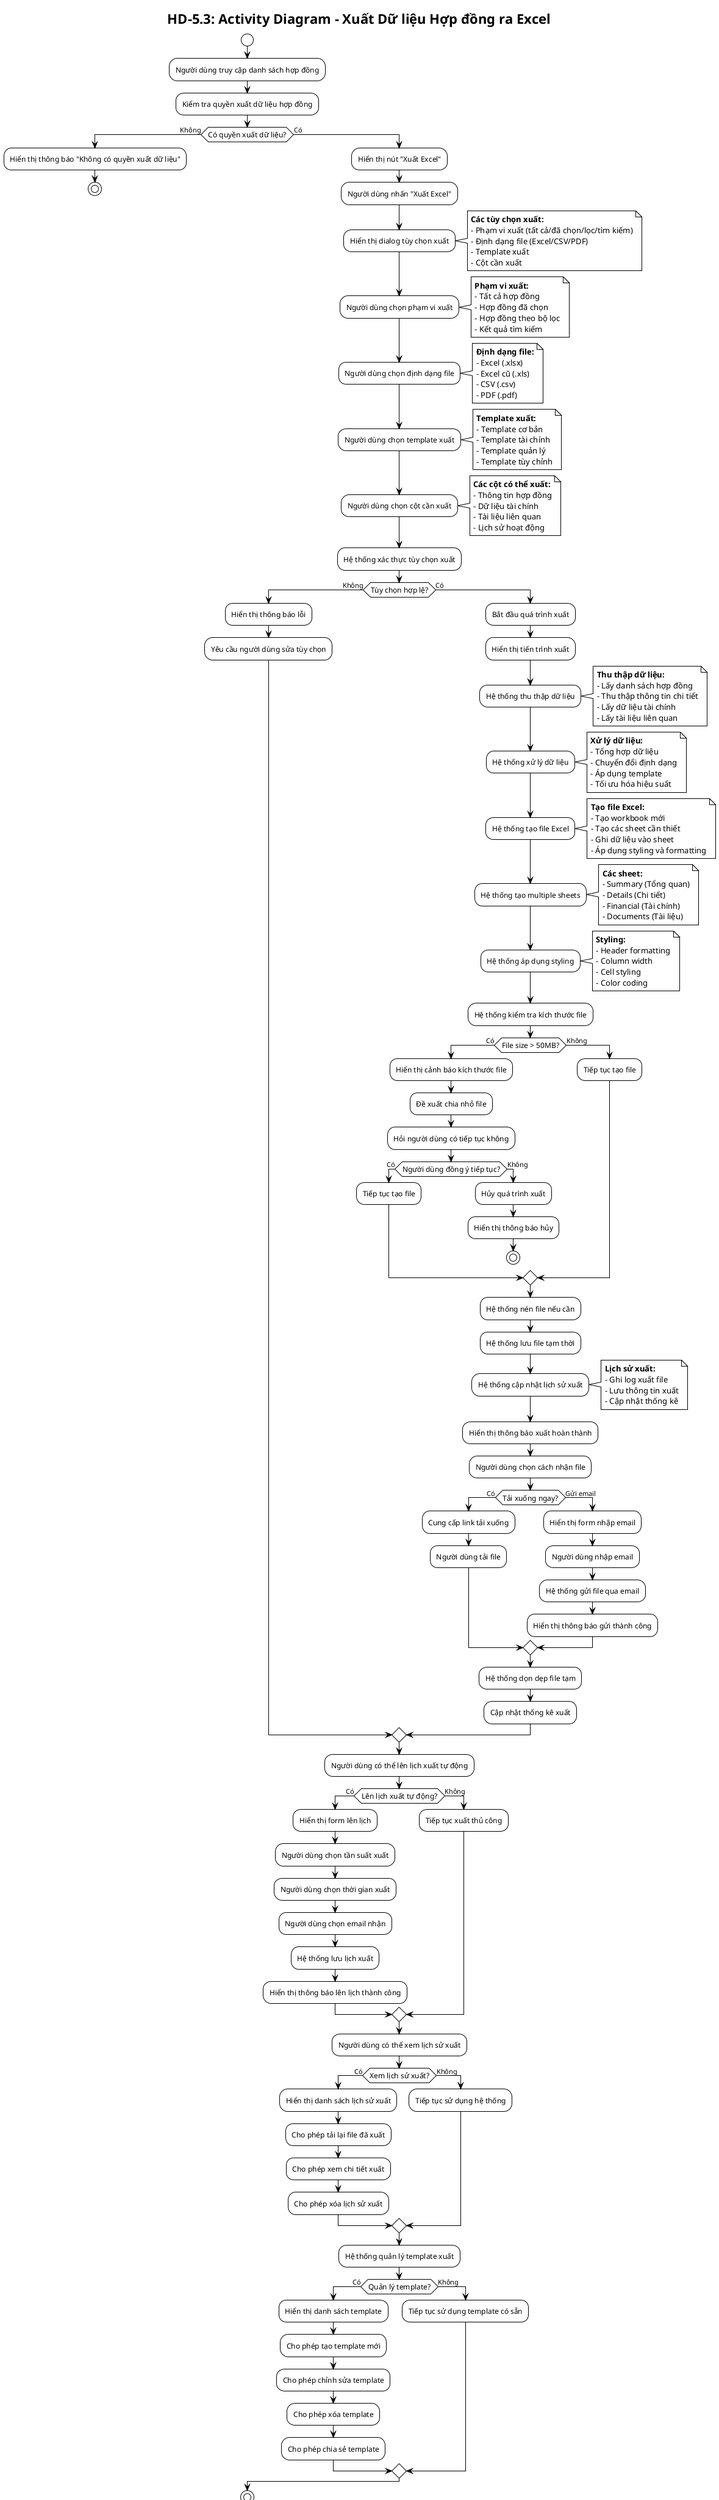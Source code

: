 @startuml HD-5.3 Activity Diagram
!theme plain
skinparam activityFontSize 12

title HD-5.3: Activity Diagram - Xuất Dữ liệu Hợp đồng ra Excel

start

:Người dùng truy cập danh sách hợp đồng;

:Kiểm tra quyền xuất dữ liệu hợp đồng;

if (Có quyền xuất dữ liệu?) then (Không)
    :Hiển thị thông báo "Không có quyền xuất dữ liệu";
    stop
else (Có)
    :Hiển thị nút "Xuất Excel";
    
    :Người dùng nhấn "Xuất Excel";
    
    :Hiển thị dialog tùy chọn xuất;
    note right
    **Các tùy chọn xuất:**
    - Phạm vi xuất (tất cả/đã chọn/lọc/tìm kiếm)
    - Định dạng file (Excel/CSV/PDF)
    - Template xuất
    - Cột cần xuất
    end note
    
    :Người dùng chọn phạm vi xuất;
    note right
    **Phạm vi xuất:**
    - Tất cả hợp đồng
    - Hợp đồng đã chọn
    - Hợp đồng theo bộ lọc
    - Kết quả tìm kiếm
    end note
    
    :Người dùng chọn định dạng file;
    note right
    **Định dạng file:**
    - Excel (.xlsx)
    - Excel cũ (.xls)
    - CSV (.csv)
    - PDF (.pdf)
    end note
    
    :Người dùng chọn template xuất;
    note right
    **Template xuất:**
    - Template cơ bản
    - Template tài chính
    - Template quản lý
    - Template tùy chỉnh
    end note
    
    :Người dùng chọn cột cần xuất;
    note right
    **Các cột có thể xuất:**
    - Thông tin hợp đồng
    - Dữ liệu tài chính
    - Tài liệu liên quan
    - Lịch sử hoạt động
    end note
    
    :Hệ thống xác thực tùy chọn xuất;
    
    if (Tùy chọn hợp lệ?) then (Không)
        :Hiển thị thông báo lỗi;
        :Yêu cầu người dùng sửa tùy chọn;
    else (Có)
        :Bắt đầu quá trình xuất;
        :Hiển thị tiến trình xuất;
        
        :Hệ thống thu thập dữ liệu;
        note right
        **Thu thập dữ liệu:**
        - Lấy danh sách hợp đồng
        - Thu thập thông tin chi tiết
        - Lấy dữ liệu tài chính
        - Lấy tài liệu liên quan
        end note
        
        :Hệ thống xử lý dữ liệu;
        note right
        **Xử lý dữ liệu:**
        - Tổng hợp dữ liệu
        - Chuyển đổi định dạng
        - Áp dụng template
        - Tối ưu hóa hiệu suất
        end note
        
        :Hệ thống tạo file Excel;
        note right
        **Tạo file Excel:**
        - Tạo workbook mới
        - Tạo các sheet cần thiết
        - Ghi dữ liệu vào sheet
        - Áp dụng styling và formatting
        end note
        
        :Hệ thống tạo multiple sheets;
        note right
        **Các sheet:**
        - Summary (Tổng quan)
        - Details (Chi tiết)
        - Financial (Tài chính)
        - Documents (Tài liệu)
        end note
        
        :Hệ thống áp dụng styling;
        note right
        **Styling:**
        - Header formatting
        - Column width
        - Cell styling
        - Color coding
        end note
        
        :Hệ thống kiểm tra kích thước file;
        
        if (File size > 50MB?) then (Có)
            :Hiển thị cảnh báo kích thước file;
            :Đề xuất chia nhỏ file;
            :Hỏi người dùng có tiếp tục không;
            
            if (Người dùng đồng ý tiếp tục?) then (Có)
                :Tiếp tục tạo file;
            else (Không)
                :Hủy quá trình xuất;
                :Hiển thị thông báo hủy;
                stop
            endif
        else (Không)
            :Tiếp tục tạo file;
        endif
        
        :Hệ thống nén file nếu cần;
        :Hệ thống lưu file tạm thời;
        
        :Hệ thống cập nhật lịch sử xuất;
        note right
        **Lịch sử xuất:**
        - Ghi log xuất file
        - Lưu thông tin xuất
        - Cập nhật thống kê
        end note
        
        :Hiển thị thông báo xuất hoàn thành;
        
        :Người dùng chọn cách nhận file;
        
        if (Tải xuống ngay?) then (Có)
            :Cung cấp link tải xuống;
            :Người dùng tải file;
        else (Gửi email)
            :Hiển thị form nhập email;
            :Người dùng nhập email;
            :Hệ thống gửi file qua email;
            :Hiển thị thông báo gửi thành công;
        endif
        
        :Hệ thống dọn dẹp file tạm;
        :Cập nhật thống kê xuất;
    endif
    
    :Người dùng có thể lên lịch xuất tự động;
    
    if (Lên lịch xuất tự động?) then (Có)
        :Hiển thị form lên lịch;
        :Người dùng chọn tần suất xuất;
        :Người dùng chọn thời gian xuất;
        :Người dùng chọn email nhận;
        :Hệ thống lưu lịch xuất;
        :Hiển thị thông báo lên lịch thành công;
    else (Không)
        :Tiếp tục xuất thủ công;
    endif
    
    :Người dùng có thể xem lịch sử xuất;
    
    if (Xem lịch sử xuất?) then (Có)
        :Hiển thị danh sách lịch sử xuất;
        :Cho phép tải lại file đã xuất;
        :Cho phép xem chi tiết xuất;
        :Cho phép xóa lịch sử xuất;
    else (Không)
        :Tiếp tục sử dụng hệ thống;
    endif
    
    :Hệ thống quản lý template xuất;
    
    if (Quản lý template?) then (Có)
        :Hiển thị danh sách template;
        :Cho phép tạo template mới;
        :Cho phép chỉnh sửa template;
        :Cho phép xóa template;
        :Cho phép chia sẻ template;
    else (Không)
        :Tiếp tục sử dụng template có sẵn;
    endif
endif

stop

@enduml
